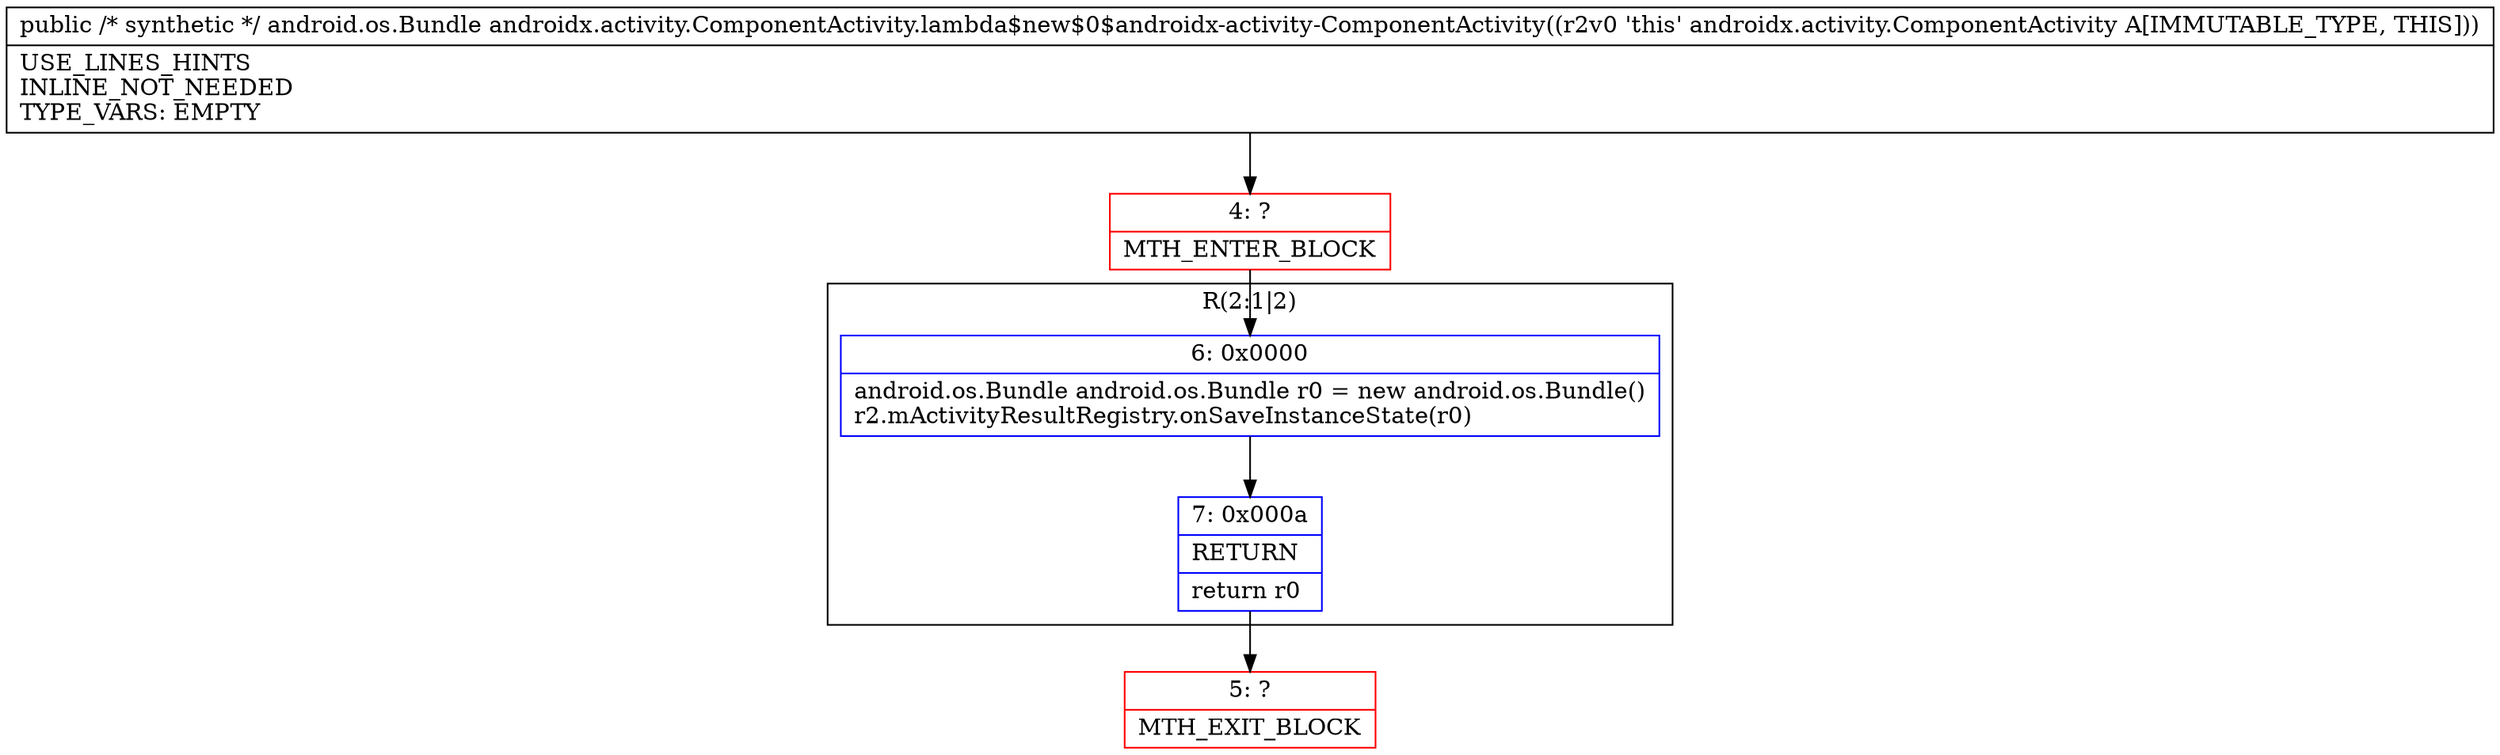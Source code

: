 digraph "CFG forandroidx.activity.ComponentActivity.lambda$new$0$androidx\-activity\-ComponentActivity()Landroid\/os\/Bundle;" {
subgraph cluster_Region_807960218 {
label = "R(2:1|2)";
node [shape=record,color=blue];
Node_6 [shape=record,label="{6\:\ 0x0000|android.os.Bundle android.os.Bundle r0 = new android.os.Bundle()\lr2.mActivityResultRegistry.onSaveInstanceState(r0)\l}"];
Node_7 [shape=record,label="{7\:\ 0x000a|RETURN\l|return r0\l}"];
}
Node_4 [shape=record,color=red,label="{4\:\ ?|MTH_ENTER_BLOCK\l}"];
Node_5 [shape=record,color=red,label="{5\:\ ?|MTH_EXIT_BLOCK\l}"];
MethodNode[shape=record,label="{public \/* synthetic *\/ android.os.Bundle androidx.activity.ComponentActivity.lambda$new$0$androidx\-activity\-ComponentActivity((r2v0 'this' androidx.activity.ComponentActivity A[IMMUTABLE_TYPE, THIS]))  | USE_LINES_HINTS\lINLINE_NOT_NEEDED\lTYPE_VARS: EMPTY\l}"];
MethodNode -> Node_4;Node_6 -> Node_7;
Node_7 -> Node_5;
Node_4 -> Node_6;
}

